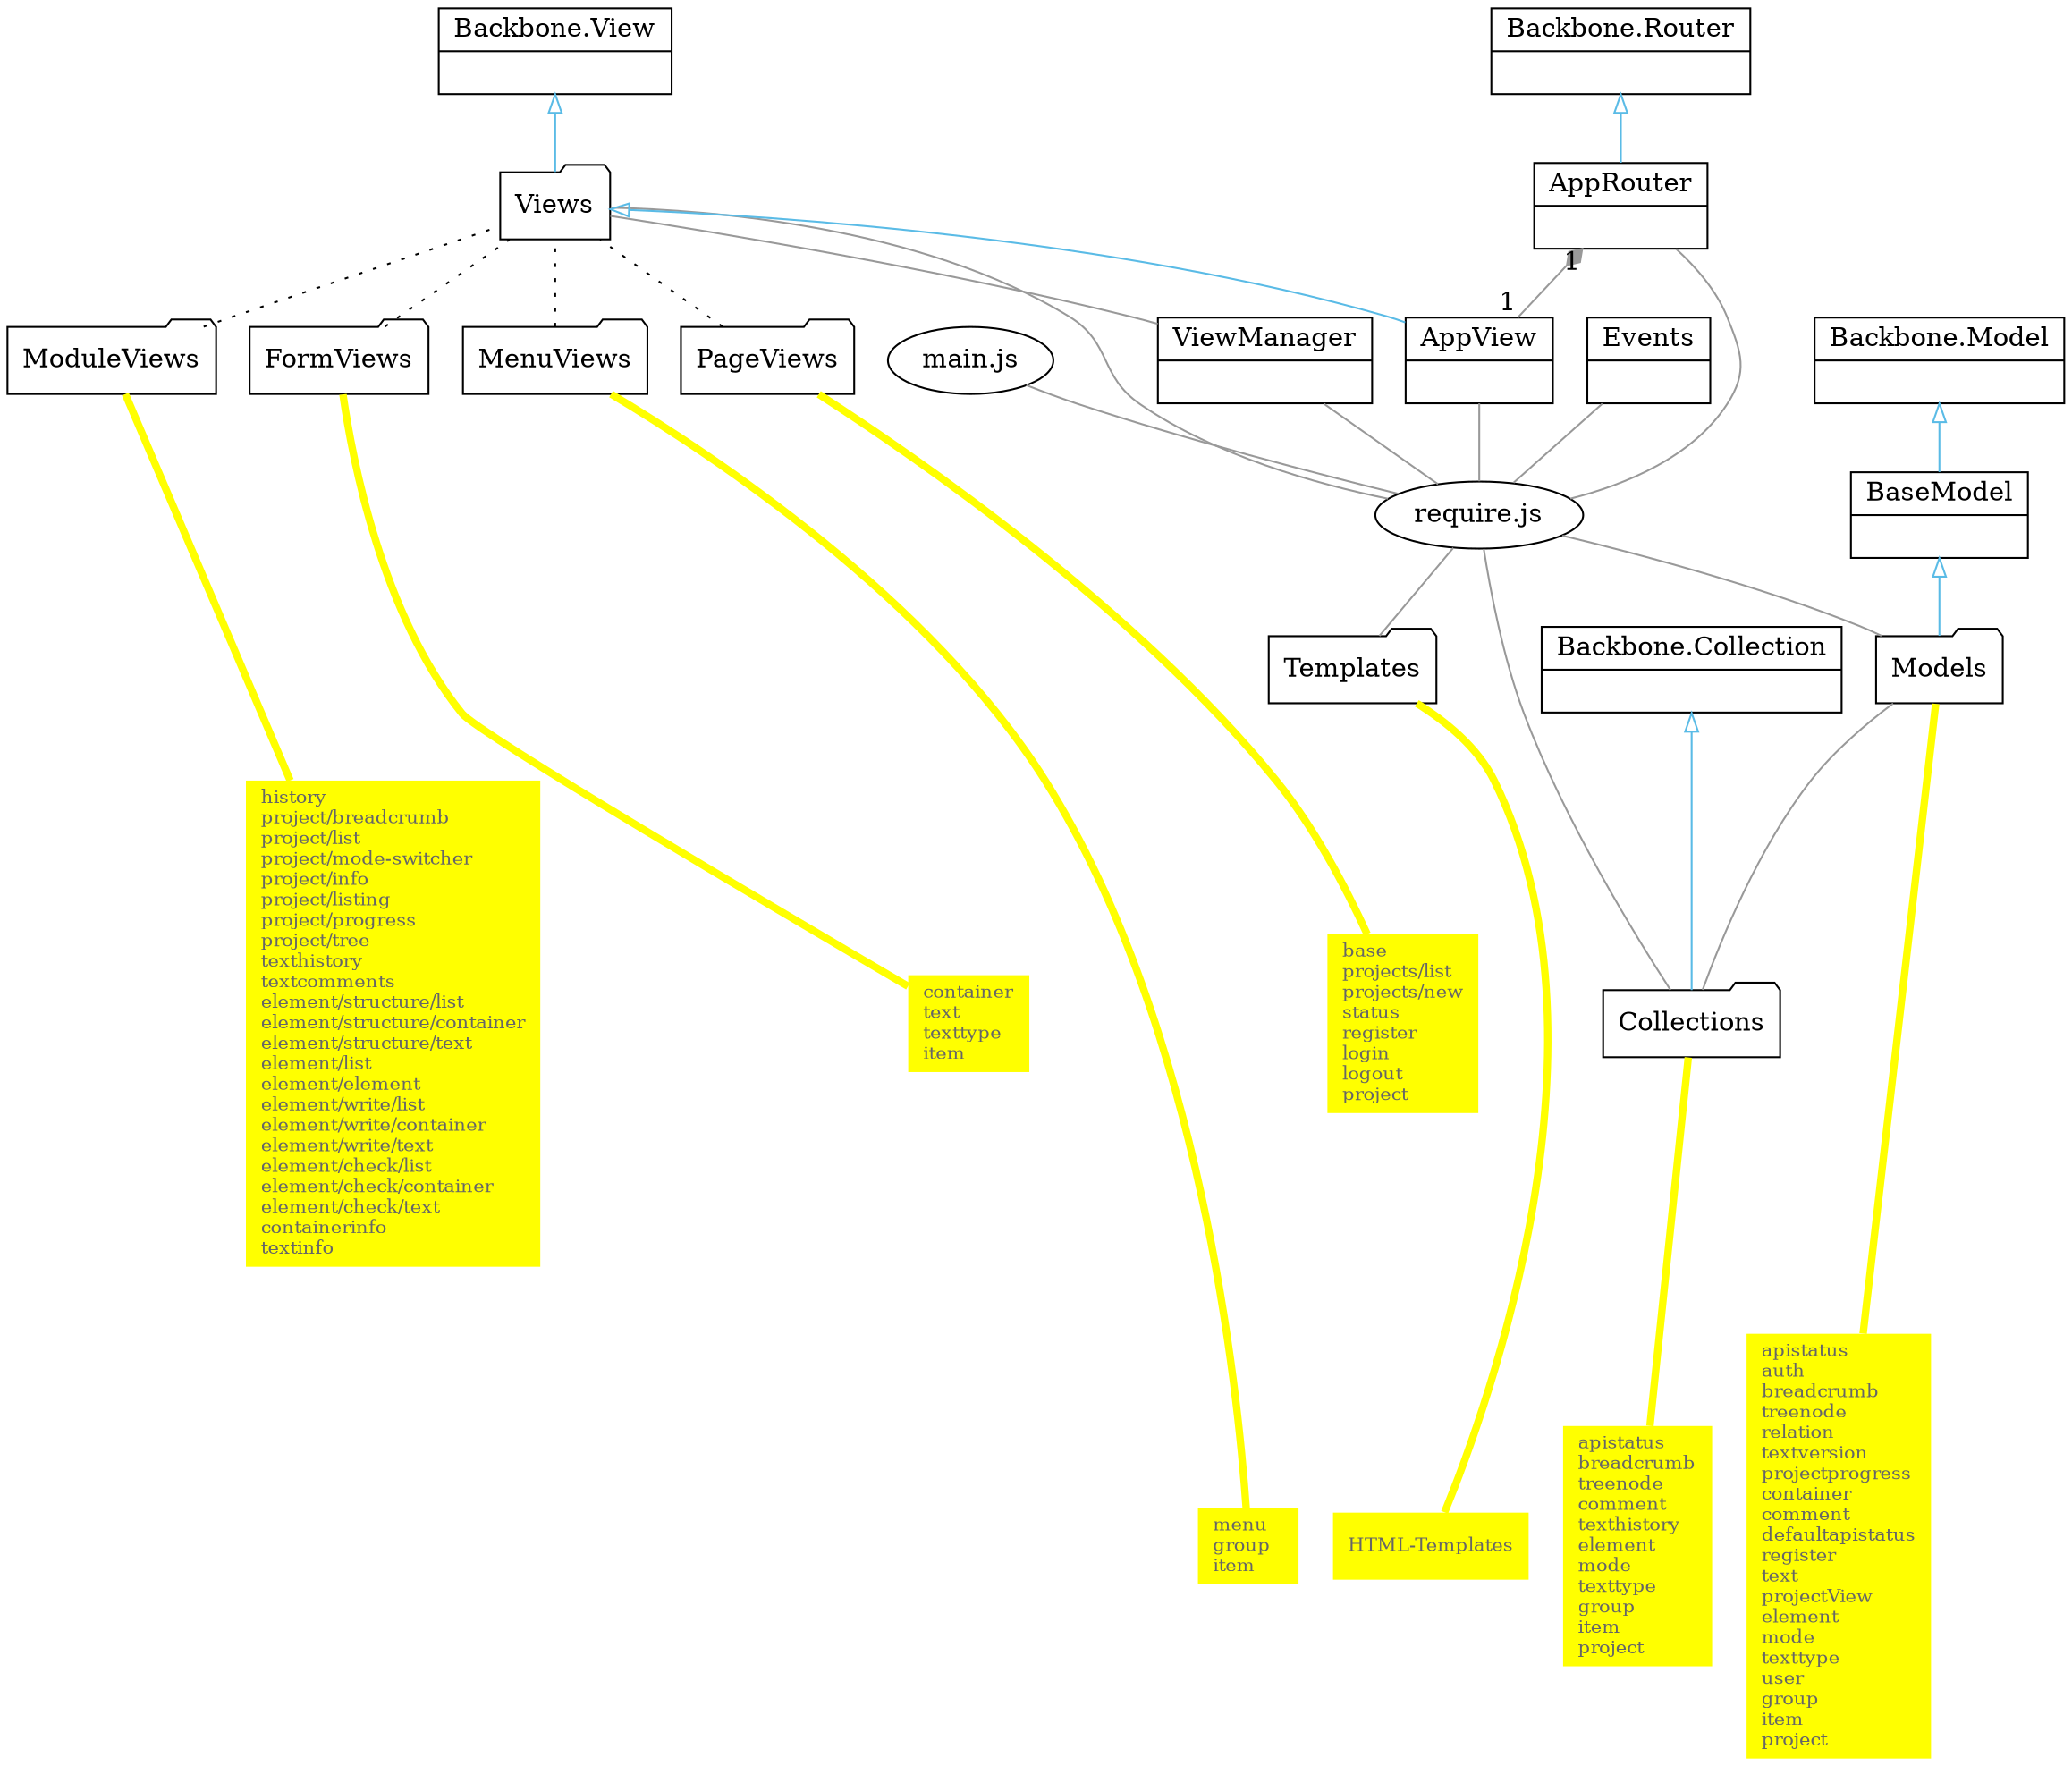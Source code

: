 
# neato
digraph G {
rankdir=BT

node [ shape=ellipse ]
main [ label="main.js" ]
require [ label="require.js" ]

node [ shape=folder ]
Views [ label="Views" ]
Templates [ label="Templates" ]
Models [ label="Models" ]
Collections [ label="Collections" ]
ModuleViews
FormViews
MenuViews
PageViews

node [ shape=record ]

AppView [ label="{AppView|}" ]
AppRouter [ label="{AppRouter|}" ]
BackboneRouter [ label="{Backbone.Router|}" ]
BackboneView [ label="{Backbone.View|}" ]
ViewManager [ label="{ViewManager|}" ]
BaseModel [ label="{BaseModel|}" ]
Events [ label="{Events|}" ]
BackboneModel [ label="{Backbone.Model|}" ]
BackboneCollection [ label="{Backbone.Collection|}" ]

# Notizen
node [ shape=none style=filled color=yellow fontcolor="#666666" fontsize=10 ]
CollectionsComment [ label="apistatus\lbreadcrumb\ltreenode\lcomment\ltexthistory\lelement\lmode\ltexttype\lgroup\litem\lproject\l" ]
ModelsComment [ label="apistatus\lauth\lbreadcrumb\ltreenode\lrelation\ltextversion\lprojectprogress\lcontainer\lcomment\ldefaultapistatus\lregister\ltext\lprojectView\lelement\lmode\ltexttype\luser\lgroup\litem\lproject\l" ]
ModuleViewsComment [ label="history\lproject/breadcrumb\lproject/list\lproject/mode-switcher\lproject/info\lproject/listing\lproject/progress\lproject/tree\ltexthistory\ltextcomments\lelement/structure/list\lelement/structure/container\lelement/structure/text\lelement/list\lelement/element\lelement/write/list\lelement/write/container\lelement/write/text\lelement/check/list\lelement/check/container\lelement/check/text\lcontainerinfo\ltextinfo\l" ]
FormViewsComment [ label="container\ltext\ltexttype\litem\l" ]
MenuViewsComment [ label="menu\lgroup\litem\l" ]
PageViewsComment [ label="base\lprojects/list\lprojects/new\lstatus\lregister\llogin\llogout\lproject\l" ]
TemplatesComments [ label="HTML-Templates" ]


# Association
edge [ arrowhead=none color="#999999" len=2 style=solid ]

require -> ViewManager
AppRouter -> require
require -> Events
Collections -> Models
Templates -> require
ViewManager -> Views
Models -> require
Collections -> require
require -> Views
require -> AppView
require -> main

# Composition
# Composition usually has a strong life cycle dependency between instances of the container class and instances of the contained class(es): If the container is destroyed, normally every instance that it contains is destroyed as well.
# The UML graphical representation of a composition relationship is a filled diamond shape on the containing class end of the tree of lines that connect contained class(es) to the containing class.
edge [ arrowhead=diamond ]
AppView -> AppRouter [ taillabel="1" headlabel="1" ]

# Generalization
edge [ arrowtail=none arrowhead=onormal color="#5abbe6" fontcolor="#5abbe6" weight=10 len=2 ]
AppRouter -> BackboneRouter
AppView -> Views
Views -> BackboneView
Models -> BaseModel -> BackboneModel
Collections -> BackboneCollection

# Unterteilung
edge [ style=dotted color=black arrowhead=none ]
ModuleViews -> Views
FormViews -> Views
MenuViews -> Views
PageViews -> Views

# Notizen
edge [ arrowhead=none penwidth=4 weight=0 color=yellow headport=none tailport=none style=solid ]

CollectionsComment -> Collections
ModelsComment -> Models [ len=2.5 ]
ModuleViewsComment -> ModuleViews [ len=2.5 ]
FormViewsComment -> FormViews 
PageViewsComment -> PageViews 
MenuViewsComment -> MenuViews 
TemplatesComments -> Templates

}
